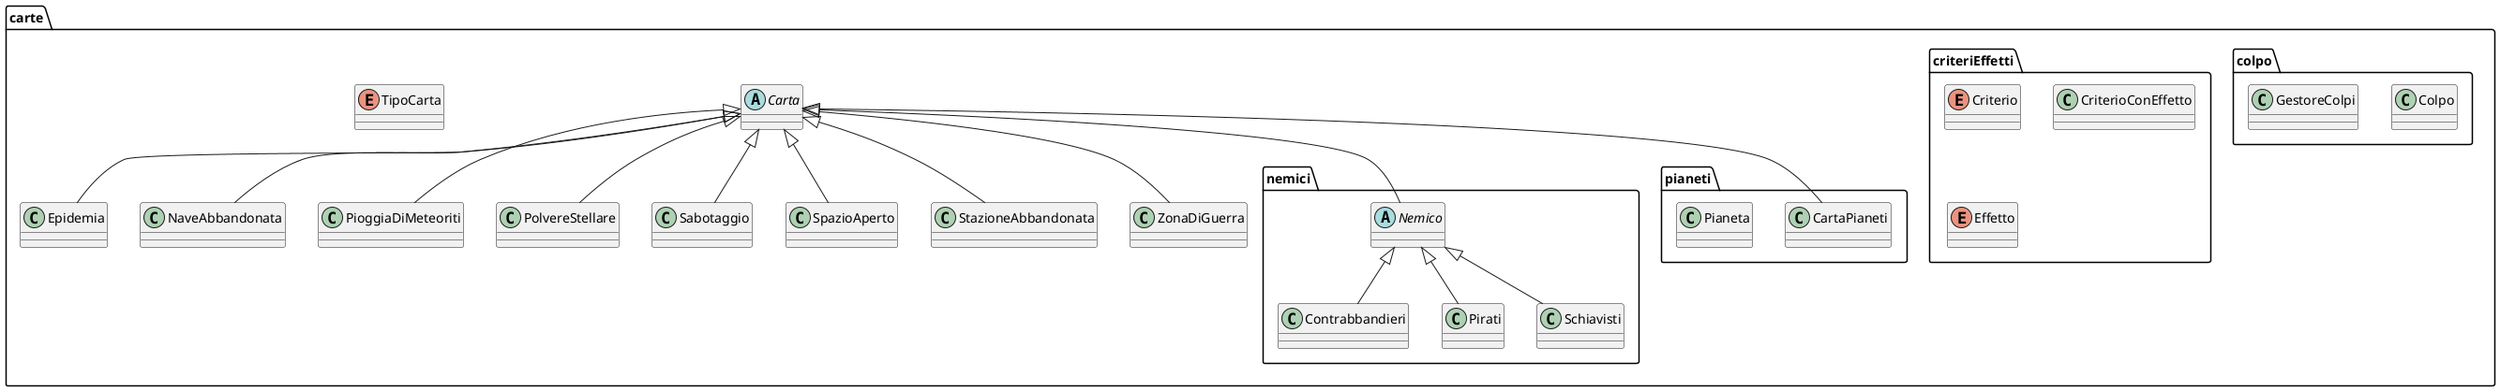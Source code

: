 @startuml

package carte {
    abstract class Carta
    package colpo {
      class Colpo
      class GestoreColpi
    }
    package criteriEffetti {
      enum Criterio
      class CriterioConEffetto
      enum Effetto
    }
    class Epidemia
    class NaveAbbandonata
    package nemici {
      class Contrabbandieri
      abstract class Nemico
      class Pirati
      class Schiavisti
    }
    package pianeti {
      class CartaPianeti
      class Pianeta
    }
    class PioggiaDiMeteoriti
    class PolvereStellare
    class Sabotaggio
    class SpazioAperto
    class StazioneAbbandonata
    enum TipoCarta
    class ZonaDiGuerra
}

Carta <|-- Epidemia
Carta <|-- SpazioAperto
Carta <|-- ZonaDiGuerra
Carta <|-- PioggiaDiMeteoriti
Carta <|-- NaveAbbandonata
Carta <|-- Nemico
Carta <|-- StazioneAbbandonata
Carta <|-- PolvereStellare
Carta <|-- Sabotaggio
Carta <|-- CartaPianeti
Nemico <|-- Contrabbandieri
Nemico <|-- Pirati
Nemico <|-- Schiavisti

@enduml